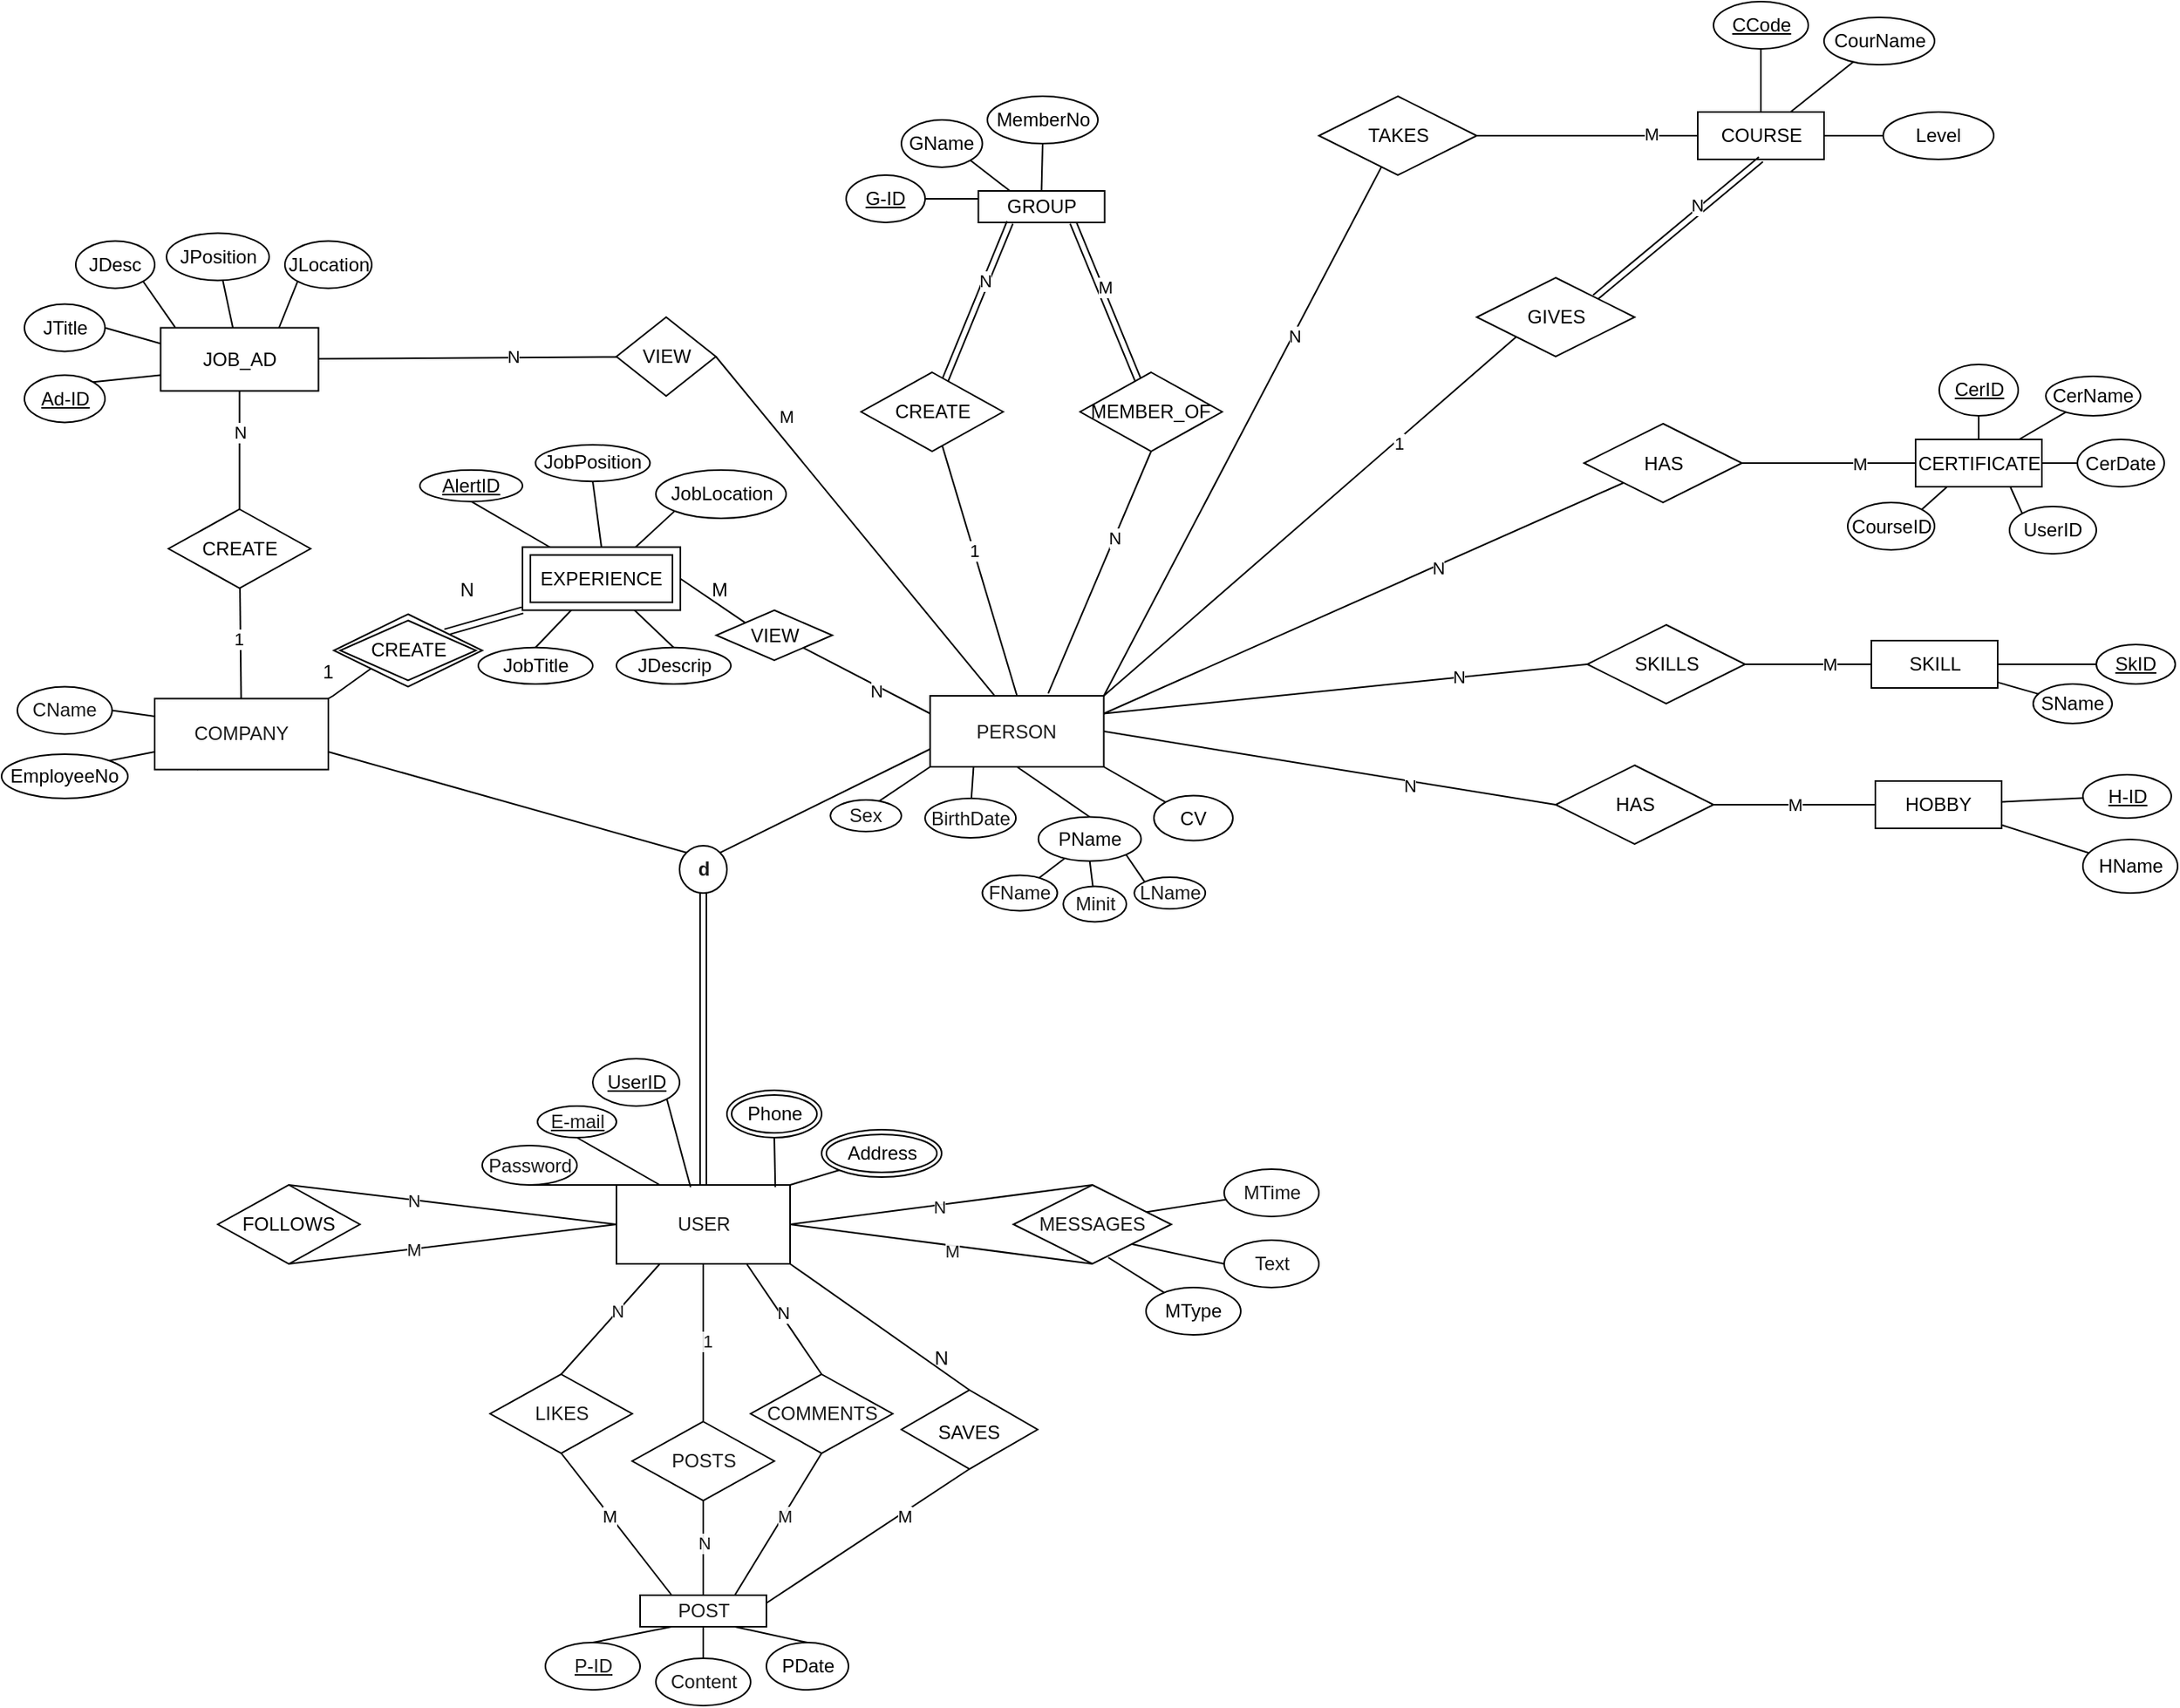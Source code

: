 <mxfile version="16.5.2" type="device" pages="2"><diagram id="R2lEEEUBdFMjLlhIrx00" name="Page-1"><mxGraphModel dx="1076" dy="451" grid="1" gridSize="10" guides="1" tooltips="1" connect="1" arrows="1" fold="1" page="1" pageScale="1" pageWidth="850" pageHeight="1100" math="0" shadow="0" extFonts="Permanent Marker^https://fonts.googleapis.com/css?family=Permanent+Marker"><root><mxCell id="0"/><mxCell id="1" parent="0"/><mxCell id="kn3MaFRh8K6aREAWSYAL-14" style="edgeStyle=none;rounded=0;orthogonalLoop=1;jettySize=auto;html=1;exitX=0.25;exitY=1;exitDx=0;exitDy=0;entryX=0.5;entryY=0;entryDx=0;entryDy=0;endArrow=none;endFill=0;textOpacity=90;" parent="1" source="kn3MaFRh8K6aREAWSYAL-1" target="kn3MaFRh8K6aREAWSYAL-4" edge="1"><mxGeometry relative="1" as="geometry"/></mxCell><mxCell id="SEOihBlOPwq2jnRAWoR_-205" style="edgeStyle=none;rounded=0;orthogonalLoop=1;jettySize=auto;html=1;exitX=1;exitY=0.5;exitDx=0;exitDy=0;entryX=0.5;entryY=0;entryDx=0;entryDy=0;endArrow=none;endFill=0;textOpacity=90;" parent="1" source="kn3MaFRh8K6aREAWSYAL-1" target="SEOihBlOPwq2jnRAWoR_-204" edge="1"><mxGeometry relative="1" as="geometry"/></mxCell><mxCell id="SEOihBlOPwq2jnRAWoR_-207" value="N" style="edgeLabel;html=1;align=center;verticalAlign=middle;resizable=0;points=[];textOpacity=90;" parent="SEOihBlOPwq2jnRAWoR_-205" vertex="1" connectable="0"><mxGeometry x="0.166" y="1" relative="1" as="geometry"><mxPoint x="-17.27" y="4.75" as="offset"/></mxGeometry></mxCell><mxCell id="kn3MaFRh8K6aREAWSYAL-1" value="USER" style="whiteSpace=wrap;html=1;align=center;textOpacity=90;" parent="1" vertex="1"><mxGeometry x="499.5" y="1040" width="110" height="50" as="geometry"/></mxCell><mxCell id="kn3MaFRh8K6aREAWSYAL-7" style="rounded=0;orthogonalLoop=1;jettySize=auto;html=1;exitX=0.5;exitY=0;exitDx=0;exitDy=0;entryX=0.5;entryY=1;entryDx=0;entryDy=0;endArrow=none;endFill=0;textOpacity=90;" parent="1" source="kn3MaFRh8K6aREAWSYAL-3" target="kn3MaFRh8K6aREAWSYAL-5" edge="1"><mxGeometry relative="1" as="geometry"><mxPoint x="619.5" y="1240" as="targetPoint"/></mxGeometry></mxCell><mxCell id="SEOihBlOPwq2jnRAWoR_-36" value="N" style="edgeLabel;html=1;align=center;verticalAlign=middle;resizable=0;points=[];textOpacity=90;" parent="kn3MaFRh8K6aREAWSYAL-7" vertex="1" connectable="0"><mxGeometry x="0.476" y="-3" relative="1" as="geometry"><mxPoint x="-3" y="11" as="offset"/></mxGeometry></mxCell><mxCell id="SEOihBlOPwq2jnRAWoR_-221" style="edgeStyle=none;rounded=0;orthogonalLoop=1;jettySize=auto;html=1;exitX=0.5;exitY=1;exitDx=0;exitDy=0;entryX=0.5;entryY=0;entryDx=0;entryDy=0;endArrow=none;endFill=0;textOpacity=90;" parent="1" source="kn3MaFRh8K6aREAWSYAL-3" target="SEOihBlOPwq2jnRAWoR_-219" edge="1"><mxGeometry relative="1" as="geometry"/></mxCell><mxCell id="kn3MaFRh8K6aREAWSYAL-3" value="POST" style="whiteSpace=wrap;html=1;align=center;textOpacity=90;" parent="1" vertex="1"><mxGeometry x="514.5" y="1300" width="80" height="20" as="geometry"/></mxCell><mxCell id="kn3MaFRh8K6aREAWSYAL-11" style="edgeStyle=none;rounded=0;orthogonalLoop=1;jettySize=auto;html=1;exitX=0.5;exitY=1;exitDx=0;exitDy=0;entryX=0.25;entryY=0;entryDx=0;entryDy=0;endArrow=none;endFill=0;textOpacity=90;" parent="1" source="kn3MaFRh8K6aREAWSYAL-4" target="kn3MaFRh8K6aREAWSYAL-3" edge="1"><mxGeometry relative="1" as="geometry"/></mxCell><mxCell id="SEOihBlOPwq2jnRAWoR_-333" value="M" style="edgeLabel;html=1;align=center;verticalAlign=middle;resizable=0;points=[];" parent="kn3MaFRh8K6aREAWSYAL-11" vertex="1" connectable="0"><mxGeometry x="-0.367" y="-1" relative="1" as="geometry"><mxPoint x="8.56" y="10.56" as="offset"/></mxGeometry></mxCell><mxCell id="kn3MaFRh8K6aREAWSYAL-4" value="LIKES" style="shape=rhombus;perimeter=rhombusPerimeter;whiteSpace=wrap;html=1;align=center;textOpacity=90;" parent="1" vertex="1"><mxGeometry x="419.5" y="1160" width="90" height="50" as="geometry"/></mxCell><mxCell id="kn3MaFRh8K6aREAWSYAL-12" value="1" style="edgeStyle=none;rounded=0;orthogonalLoop=1;jettySize=auto;html=1;exitX=0.5;exitY=0;exitDx=0;exitDy=0;entryX=0.5;entryY=1;entryDx=0;entryDy=0;endArrow=none;endFill=0;textOpacity=90;" parent="1" source="kn3MaFRh8K6aREAWSYAL-5" target="kn3MaFRh8K6aREAWSYAL-1" edge="1"><mxGeometry x="0.029" y="-2" relative="1" as="geometry"><mxPoint as="offset"/></mxGeometry></mxCell><mxCell id="kn3MaFRh8K6aREAWSYAL-5" value="POSTS" style="shape=rhombus;perimeter=rhombusPerimeter;whiteSpace=wrap;html=1;align=center;textOpacity=90;" parent="1" vertex="1"><mxGeometry x="509.5" y="1190" width="90" height="50" as="geometry"/></mxCell><mxCell id="kn3MaFRh8K6aREAWSYAL-10" style="edgeStyle=none;rounded=0;orthogonalLoop=1;jettySize=auto;html=1;exitX=0.5;exitY=1;exitDx=0;exitDy=0;entryX=0.75;entryY=0;entryDx=0;entryDy=0;endArrow=none;endFill=0;textOpacity=90;" parent="1" source="kn3MaFRh8K6aREAWSYAL-6" target="kn3MaFRh8K6aREAWSYAL-3" edge="1"><mxGeometry relative="1" as="geometry"/></mxCell><mxCell id="kn3MaFRh8K6aREAWSYAL-13" style="edgeStyle=none;rounded=0;orthogonalLoop=1;jettySize=auto;html=1;exitX=0.5;exitY=0;exitDx=0;exitDy=0;entryX=0.75;entryY=1;entryDx=0;entryDy=0;endArrow=none;endFill=0;textOpacity=90;" parent="1" source="kn3MaFRh8K6aREAWSYAL-6" target="kn3MaFRh8K6aREAWSYAL-1" edge="1"><mxGeometry relative="1" as="geometry"/></mxCell><mxCell id="SEOihBlOPwq2jnRAWoR_-38" value="M" style="edgeLabel;html=1;align=center;verticalAlign=middle;resizable=0;points=[];textOpacity=90;" parent="kn3MaFRh8K6aREAWSYAL-13" vertex="1" connectable="0"><mxGeometry x="0.158" y="3" relative="1" as="geometry"><mxPoint x="6.5" y="128.94" as="offset"/></mxGeometry></mxCell><mxCell id="SEOihBlOPwq2jnRAWoR_-334" value="N" style="edgeLabel;html=1;align=center;verticalAlign=middle;resizable=0;points=[];" parent="kn3MaFRh8K6aREAWSYAL-13" vertex="1" connectable="0"><mxGeometry x="-0.47" y="-1" relative="1" as="geometry"><mxPoint x="-12.45" y="-19.97" as="offset"/></mxGeometry></mxCell><mxCell id="kn3MaFRh8K6aREAWSYAL-6" value="COMMENTS" style="shape=rhombus;perimeter=rhombusPerimeter;whiteSpace=wrap;html=1;align=center;textOpacity=90;" parent="1" vertex="1"><mxGeometry x="584.5" y="1160" width="90" height="50" as="geometry"/></mxCell><mxCell id="SEOihBlOPwq2jnRAWoR_-3" style="edgeStyle=none;rounded=0;orthogonalLoop=1;jettySize=auto;html=1;exitX=0.5;exitY=1;exitDx=0;exitDy=0;endArrow=none;endFill=0;shape=link;textOpacity=90;entryX=0.5;entryY=0;entryDx=0;entryDy=0;" parent="1" source="SEOihBlOPwq2jnRAWoR_-2" target="kn3MaFRh8K6aREAWSYAL-1" edge="1"><mxGeometry relative="1" as="geometry"><mxPoint x="609.5" y="850" as="sourcePoint"/></mxGeometry></mxCell><mxCell id="SEOihBlOPwq2jnRAWoR_-7" style="edgeStyle=none;rounded=0;orthogonalLoop=1;jettySize=auto;html=1;exitX=0;exitY=0;exitDx=0;exitDy=0;entryX=1;entryY=0.75;entryDx=0;entryDy=0;endArrow=none;endFill=0;textOpacity=90;" parent="1" source="SEOihBlOPwq2jnRAWoR_-2" target="SEOihBlOPwq2jnRAWoR_-5" edge="1"><mxGeometry relative="1" as="geometry"/></mxCell><mxCell id="SEOihBlOPwq2jnRAWoR_-8" style="edgeStyle=none;rounded=0;orthogonalLoop=1;jettySize=auto;html=1;exitX=1;exitY=0;exitDx=0;exitDy=0;entryX=0;entryY=0.75;entryDx=0;entryDy=0;endArrow=none;endFill=0;textOpacity=90;" parent="1" source="SEOihBlOPwq2jnRAWoR_-2" target="SEOihBlOPwq2jnRAWoR_-6" edge="1"><mxGeometry relative="1" as="geometry"><mxPoint x="630.107" y="834.393" as="sourcePoint"/></mxGeometry></mxCell><mxCell id="SEOihBlOPwq2jnRAWoR_-2" value="&lt;b&gt;d&lt;/b&gt;" style="ellipse;whiteSpace=wrap;html=1;aspect=fixed;textOpacity=90;" parent="1" vertex="1"><mxGeometry x="539.5" y="825" width="30" height="30" as="geometry"/></mxCell><mxCell id="SEOihBlOPwq2jnRAWoR_-4" style="edgeStyle=none;shape=link;rounded=0;orthogonalLoop=1;jettySize=auto;html=1;exitX=0.75;exitY=1;exitDx=0;exitDy=0;endArrow=none;endFill=0;textOpacity=90;" parent="1" source="kn3MaFRh8K6aREAWSYAL-3" target="kn3MaFRh8K6aREAWSYAL-3" edge="1"><mxGeometry relative="1" as="geometry"/></mxCell><mxCell id="SEOihBlOPwq2jnRAWoR_-14" style="edgeStyle=none;rounded=0;orthogonalLoop=1;jettySize=auto;html=1;exitX=0.25;exitY=1;exitDx=0;exitDy=0;endArrow=none;endFill=0;textOpacity=90;" parent="1" source="SEOihBlOPwq2jnRAWoR_-5" edge="1"><mxGeometry relative="1" as="geometry"><mxPoint x="224.5" y="771.75" as="targetPoint"/></mxGeometry></mxCell><mxCell id="SEOihBlOPwq2jnRAWoR_-5" value="COMPANY" style="whiteSpace=wrap;html=1;align=center;textOpacity=90;" parent="1" vertex="1"><mxGeometry x="207" y="731.75" width="110" height="45" as="geometry"/></mxCell><mxCell id="SEOihBlOPwq2jnRAWoR_-230" style="edgeStyle=none;rounded=0;orthogonalLoop=1;jettySize=auto;html=1;exitX=0.25;exitY=1;exitDx=0;exitDy=0;endArrow=none;endFill=0;textOpacity=90;" parent="1" source="SEOihBlOPwq2jnRAWoR_-6" target="SEOihBlOPwq2jnRAWoR_-227" edge="1"><mxGeometry relative="1" as="geometry"/></mxCell><mxCell id="SEOihBlOPwq2jnRAWoR_-293" style="edgeStyle=none;rounded=0;orthogonalLoop=1;jettySize=auto;html=1;exitX=0.5;exitY=0;exitDx=0;exitDy=0;endArrow=none;endFill=0;" parent="1" source="SEOihBlOPwq2jnRAWoR_-6" target="SEOihBlOPwq2jnRAWoR_-291" edge="1"><mxGeometry relative="1" as="geometry"/></mxCell><mxCell id="SEOihBlOPwq2jnRAWoR_-336" value="1" style="edgeLabel;html=1;align=center;verticalAlign=middle;resizable=0;points=[];" parent="SEOihBlOPwq2jnRAWoR_-293" vertex="1" connectable="0"><mxGeometry x="0.164" relative="1" as="geometry"><mxPoint as="offset"/></mxGeometry></mxCell><mxCell id="SEOihBlOPwq2jnRAWoR_-348" style="edgeStyle=none;rounded=0;orthogonalLoop=1;jettySize=auto;html=1;exitX=1;exitY=0;exitDx=0;exitDy=0;endArrow=none;endFill=0;" parent="1" source="SEOihBlOPwq2jnRAWoR_-6" target="SEOihBlOPwq2jnRAWoR_-347" edge="1"><mxGeometry relative="1" as="geometry"/></mxCell><mxCell id="SEOihBlOPwq2jnRAWoR_-386" value="N" style="edgeLabel;html=1;align=center;verticalAlign=middle;resizable=0;points=[];" parent="SEOihBlOPwq2jnRAWoR_-348" vertex="1" connectable="0"><mxGeometry x="0.365" y="-1" relative="1" as="geometry"><mxPoint as="offset"/></mxGeometry></mxCell><mxCell id="SEOihBlOPwq2jnRAWoR_-375" style="edgeStyle=none;rounded=0;orthogonalLoop=1;jettySize=auto;html=1;exitX=1;exitY=0.25;exitDx=0;exitDy=0;entryX=0;entryY=0.5;entryDx=0;entryDy=0;endArrow=none;endFill=0;" parent="1" source="SEOihBlOPwq2jnRAWoR_-6" target="SEOihBlOPwq2jnRAWoR_-374" edge="1"><mxGeometry relative="1" as="geometry"/></mxCell><mxCell id="SEOihBlOPwq2jnRAWoR_-388" value="N" style="edgeLabel;html=1;align=center;verticalAlign=middle;resizable=0;points=[];" parent="SEOihBlOPwq2jnRAWoR_-375" vertex="1" connectable="0"><mxGeometry x="0.298" y="-1" relative="1" as="geometry"><mxPoint x="25.5" y="-4" as="offset"/></mxGeometry></mxCell><mxCell id="SEOihBlOPwq2jnRAWoR_-6" value="PERSON" style="whiteSpace=wrap;html=1;align=center;textOpacity=90;" parent="1" vertex="1"><mxGeometry x="698.24" y="730" width="110" height="45" as="geometry"/></mxCell><mxCell id="SEOihBlOPwq2jnRAWoR_-12" style="edgeStyle=none;rounded=0;orthogonalLoop=1;jettySize=auto;html=1;exitX=1;exitY=0.5;exitDx=0;exitDy=0;entryX=0;entryY=0.25;entryDx=0;entryDy=0;endArrow=none;endFill=0;textOpacity=90;" parent="1" source="SEOihBlOPwq2jnRAWoR_-9" target="SEOihBlOPwq2jnRAWoR_-5" edge="1"><mxGeometry relative="1" as="geometry"/></mxCell><mxCell id="SEOihBlOPwq2jnRAWoR_-9" value="CName" style="ellipse;whiteSpace=wrap;html=1;align=center;textOpacity=90;" parent="1" vertex="1"><mxGeometry x="120" y="724.25" width="60" height="30" as="geometry"/></mxCell><mxCell id="SEOihBlOPwq2jnRAWoR_-39" value="N" style="edgeLabel;html=1;align=center;verticalAlign=middle;resizable=0;points=[];textOpacity=90;" parent="1" vertex="1" connectable="0"><mxGeometry x="499.498" y="1119.998" as="geometry"/></mxCell><mxCell id="SEOihBlOPwq2jnRAWoR_-40" value="SKILL" style="whiteSpace=wrap;html=1;align=center;" parent="1" vertex="1"><mxGeometry x="1294.5" y="695" width="80" height="30" as="geometry"/></mxCell><mxCell id="SEOihBlOPwq2jnRAWoR_-295" style="edgeStyle=none;rounded=0;orthogonalLoop=1;jettySize=auto;html=1;exitX=0.75;exitY=1;exitDx=0;exitDy=0;endArrow=none;endFill=0;shape=link;" parent="1" source="SEOihBlOPwq2jnRAWoR_-41" target="SEOihBlOPwq2jnRAWoR_-292" edge="1"><mxGeometry relative="1" as="geometry"/></mxCell><mxCell id="SEOihBlOPwq2jnRAWoR_-338" value="M" style="edgeLabel;html=1;align=center;verticalAlign=middle;resizable=0;points=[];rotation=0;" parent="SEOihBlOPwq2jnRAWoR_-295" vertex="1" connectable="0"><mxGeometry x="0.416" relative="1" as="geometry"><mxPoint x="-8.85" y="-30" as="offset"/></mxGeometry></mxCell><mxCell id="SEOihBlOPwq2jnRAWoR_-41" value="GROUP" style="whiteSpace=wrap;html=1;align=center;" parent="1" vertex="1"><mxGeometry x="728.78" y="410" width="80" height="20" as="geometry"/></mxCell><mxCell id="SEOihBlOPwq2jnRAWoR_-206" style="edgeStyle=none;rounded=0;orthogonalLoop=1;jettySize=auto;html=1;exitX=0.5;exitY=1;exitDx=0;exitDy=0;entryX=1;entryY=0.5;entryDx=0;entryDy=0;endArrow=none;endFill=0;textOpacity=90;" parent="1" source="SEOihBlOPwq2jnRAWoR_-204" target="kn3MaFRh8K6aREAWSYAL-1" edge="1"><mxGeometry relative="1" as="geometry"/></mxCell><mxCell id="SEOihBlOPwq2jnRAWoR_-208" value="M" style="edgeLabel;html=1;align=center;verticalAlign=middle;resizable=0;points=[];textOpacity=90;" parent="SEOihBlOPwq2jnRAWoR_-206" vertex="1" connectable="0"><mxGeometry x="-0.254" y="2" relative="1" as="geometry"><mxPoint x="-17.16" y="-1.4" as="offset"/></mxGeometry></mxCell><mxCell id="SEOihBlOPwq2jnRAWoR_-216" style="edgeStyle=none;rounded=0;orthogonalLoop=1;jettySize=auto;html=1;exitX=0.83;exitY=0.347;exitDx=0;exitDy=0;endArrow=none;endFill=0;textOpacity=90;exitPerimeter=0;" parent="1" source="SEOihBlOPwq2jnRAWoR_-204" target="SEOihBlOPwq2jnRAWoR_-213" edge="1"><mxGeometry relative="1" as="geometry"/></mxCell><mxCell id="SEOihBlOPwq2jnRAWoR_-204" value="MESSAGES" style="shape=rhombus;perimeter=rhombusPerimeter;whiteSpace=wrap;html=1;align=center;textOpacity=90;" parent="1" vertex="1"><mxGeometry x="751" y="1040" width="100" height="50" as="geometry"/></mxCell><mxCell id="SEOihBlOPwq2jnRAWoR_-217" style="edgeStyle=none;rounded=0;orthogonalLoop=1;jettySize=auto;html=1;exitX=0;exitY=0.5;exitDx=0;exitDy=0;entryX=1;entryY=1;entryDx=0;entryDy=0;endArrow=none;endFill=0;textOpacity=90;" parent="1" source="SEOihBlOPwq2jnRAWoR_-211" target="SEOihBlOPwq2jnRAWoR_-204" edge="1"><mxGeometry relative="1" as="geometry"/></mxCell><mxCell id="SEOihBlOPwq2jnRAWoR_-211" value="Text" style="ellipse;whiteSpace=wrap;html=1;align=center;textOpacity=90;" parent="1" vertex="1"><mxGeometry x="884.5" y="1075" width="60" height="30" as="geometry"/></mxCell><mxCell id="SEOihBlOPwq2jnRAWoR_-213" value="MTime" style="ellipse;whiteSpace=wrap;html=1;align=center;textOpacity=90;" parent="1" vertex="1"><mxGeometry x="884.5" y="1030" width="60" height="30" as="geometry"/></mxCell><mxCell id="SEOihBlOPwq2jnRAWoR_-214" style="edgeStyle=none;rounded=0;orthogonalLoop=1;jettySize=auto;html=1;exitX=0.5;exitY=1;exitDx=0;exitDy=0;endArrow=none;endFill=0;textOpacity=90;" parent="1" source="SEOihBlOPwq2jnRAWoR_-213" target="SEOihBlOPwq2jnRAWoR_-213" edge="1"><mxGeometry relative="1" as="geometry"/></mxCell><mxCell id="SEOihBlOPwq2jnRAWoR_-220" style="edgeStyle=none;rounded=0;orthogonalLoop=1;jettySize=auto;html=1;exitX=0.5;exitY=0;exitDx=0;exitDy=0;entryX=0.25;entryY=1;entryDx=0;entryDy=0;endArrow=none;endFill=0;textOpacity=90;" parent="1" source="SEOihBlOPwq2jnRAWoR_-218" target="kn3MaFRh8K6aREAWSYAL-3" edge="1"><mxGeometry relative="1" as="geometry"/></mxCell><mxCell id="SEOihBlOPwq2jnRAWoR_-218" value="P-ID" style="ellipse;whiteSpace=wrap;html=1;align=center;fontStyle=4;textOpacity=90;" parent="1" vertex="1"><mxGeometry x="454.5" y="1330" width="60" height="30" as="geometry"/></mxCell><mxCell id="SEOihBlOPwq2jnRAWoR_-219" value="Content" style="ellipse;whiteSpace=wrap;html=1;align=center;textOpacity=90;" parent="1" vertex="1"><mxGeometry x="524.5" y="1340" width="60" height="30" as="geometry"/></mxCell><mxCell id="SEOihBlOPwq2jnRAWoR_-223" style="edgeStyle=none;rounded=0;orthogonalLoop=1;jettySize=auto;html=1;exitX=0.5;exitY=0;exitDx=0;exitDy=0;endArrow=none;endFill=0;" parent="1" source="SEOihBlOPwq2jnRAWoR_-41" target="SEOihBlOPwq2jnRAWoR_-41" edge="1"><mxGeometry relative="1" as="geometry"/></mxCell><mxCell id="SEOihBlOPwq2jnRAWoR_-229" style="edgeStyle=none;rounded=0;orthogonalLoop=1;jettySize=auto;html=1;exitX=0;exitY=1;exitDx=0;exitDy=0;entryX=0;entryY=1;entryDx=0;entryDy=0;endArrow=none;endFill=0;textOpacity=90;" parent="1" source="SEOihBlOPwq2jnRAWoR_-226" target="SEOihBlOPwq2jnRAWoR_-6" edge="1"><mxGeometry relative="1" as="geometry"/></mxCell><mxCell id="SEOihBlOPwq2jnRAWoR_-226" value="Sex" style="ellipse;whiteSpace=wrap;html=1;align=center;textOpacity=90;" parent="1" vertex="1"><mxGeometry x="635.04" y="796" width="45" height="20" as="geometry"/></mxCell><mxCell id="SEOihBlOPwq2jnRAWoR_-227" value="BirthDate" style="ellipse;whiteSpace=wrap;html=1;align=center;textOpacity=90;" parent="1" vertex="1"><mxGeometry x="695.04" y="795" width="57.5" height="25" as="geometry"/></mxCell><mxCell id="SEOihBlOPwq2jnRAWoR_-240" style="edgeStyle=none;rounded=0;orthogonalLoop=1;jettySize=auto;html=1;exitX=0.5;exitY=0;exitDx=0;exitDy=0;entryX=0.5;entryY=1;entryDx=0;entryDy=0;endArrow=none;endFill=0;textOpacity=90;" parent="1" source="SEOihBlOPwq2jnRAWoR_-419" target="SEOihBlOPwq2jnRAWoR_-6" edge="1"><mxGeometry relative="1" as="geometry"><mxPoint x="764.5" y="823" as="sourcePoint"/></mxGeometry></mxCell><mxCell id="SEOihBlOPwq2jnRAWoR_-243" style="edgeStyle=none;rounded=0;orthogonalLoop=1;jettySize=auto;html=1;exitX=0.5;exitY=1;exitDx=0;exitDy=0;entryX=0.25;entryY=0;entryDx=0;entryDy=0;endArrow=none;endFill=0;textOpacity=90;" parent="1" source="SEOihBlOPwq2jnRAWoR_-241" target="kn3MaFRh8K6aREAWSYAL-1" edge="1"><mxGeometry relative="1" as="geometry"/></mxCell><mxCell id="SEOihBlOPwq2jnRAWoR_-241" value="&lt;u&gt;E-mail&lt;/u&gt;" style="ellipse;whiteSpace=wrap;html=1;align=center;textOpacity=90;" parent="1" vertex="1"><mxGeometry x="449.5" y="990" width="50" height="20" as="geometry"/></mxCell><mxCell id="SEOihBlOPwq2jnRAWoR_-263" style="edgeStyle=none;rounded=0;orthogonalLoop=1;jettySize=auto;html=1;exitX=1;exitY=1;exitDx=0;exitDy=0;entryX=0;entryY=0.25;entryDx=0;entryDy=0;endArrow=none;endFill=0;" parent="1" source="SEOihBlOPwq2jnRAWoR_-261" target="SEOihBlOPwq2jnRAWoR_-6" edge="1"><mxGeometry relative="1" as="geometry"/></mxCell><mxCell id="SEOihBlOPwq2jnRAWoR_-276" value="N" style="edgeLabel;html=1;align=center;verticalAlign=middle;resizable=0;points=[];" parent="SEOihBlOPwq2jnRAWoR_-263" vertex="1" connectable="0"><mxGeometry x="0.181" y="-2" relative="1" as="geometry"><mxPoint x="-0.33" y="0.5" as="offset"/></mxGeometry></mxCell><mxCell id="SEOihBlOPwq2jnRAWoR_-261" value="VIEW" style="shape=rhombus;perimeter=rhombusPerimeter;whiteSpace=wrap;html=1;align=center;" parent="1" vertex="1"><mxGeometry x="562.75" y="675.75" width="73.5" height="31.75" as="geometry"/></mxCell><mxCell id="FImIGV8WIs6iHeWEEjtw-39" style="edgeStyle=none;rounded=0;orthogonalLoop=1;jettySize=auto;html=1;exitX=0.5;exitY=1;exitDx=0;exitDy=0;entryX=0.19;entryY=0.025;entryDx=0;entryDy=0;entryPerimeter=0;fontSize=12;endArrow=none;endFill=0;" edge="1" parent="1" source="SEOihBlOPwq2jnRAWoR_-264" target="FImIGV8WIs6iHeWEEjtw-28"><mxGeometry relative="1" as="geometry"/></mxCell><mxCell id="SEOihBlOPwq2jnRAWoR_-264" value="&lt;u&gt;AlertID&lt;/u&gt;" style="ellipse;whiteSpace=wrap;html=1;align=center;" parent="1" vertex="1"><mxGeometry x="375" y="586.86" width="65" height="20" as="geometry"/></mxCell><mxCell id="SEOihBlOPwq2jnRAWoR_-267" style="edgeStyle=none;rounded=0;orthogonalLoop=1;jettySize=auto;html=1;entryX=0.5;entryY=0;entryDx=0;entryDy=0;endArrow=none;endFill=0;" parent="1" edge="1"><mxGeometry relative="1" as="geometry"><mxPoint x="463" y="596.86" as="sourcePoint"/><mxPoint x="462.5" y="596.86" as="targetPoint"/></mxGeometry></mxCell><mxCell id="FImIGV8WIs6iHeWEEjtw-38" style="edgeStyle=none;rounded=0;orthogonalLoop=1;jettySize=auto;html=1;exitX=0.5;exitY=1;exitDx=0;exitDy=0;entryX=0.5;entryY=0;entryDx=0;entryDy=0;fontSize=12;endArrow=none;endFill=0;" edge="1" parent="1" source="SEOihBlOPwq2jnRAWoR_-265" target="FImIGV8WIs6iHeWEEjtw-28"><mxGeometry relative="1" as="geometry"/></mxCell><mxCell id="SEOihBlOPwq2jnRAWoR_-265" value="JobPosition" style="ellipse;whiteSpace=wrap;html=1;align=center;" parent="1" vertex="1"><mxGeometry x="448.25" y="570.93" width="72.5" height="23.14" as="geometry"/></mxCell><mxCell id="SEOihBlOPwq2jnRAWoR_-270" style="edgeStyle=none;rounded=0;orthogonalLoop=1;jettySize=auto;html=1;exitX=0.5;exitY=1;exitDx=0;exitDy=0;endArrow=none;endFill=0;entryX=0;entryY=0;entryDx=0;entryDy=0;" parent="1" source="SEOihBlOPwq2jnRAWoR_-269" target="kn3MaFRh8K6aREAWSYAL-1" edge="1"><mxGeometry relative="1" as="geometry"/></mxCell><mxCell id="SEOihBlOPwq2jnRAWoR_-269" value="Password" style="ellipse;whiteSpace=wrap;html=1;align=center;textOpacity=90;" parent="1" vertex="1"><mxGeometry x="414.5" y="1015" width="60" height="25" as="geometry"/></mxCell><mxCell id="SEOihBlOPwq2jnRAWoR_-287" style="edgeStyle=none;rounded=0;orthogonalLoop=1;jettySize=auto;html=1;exitX=0.5;exitY=0;exitDx=0;exitDy=0;entryX=0.75;entryY=1;entryDx=0;entryDy=0;endArrow=none;endFill=0;" parent="1" source="SEOihBlOPwq2jnRAWoR_-286" target="kn3MaFRh8K6aREAWSYAL-3" edge="1"><mxGeometry relative="1" as="geometry"/></mxCell><mxCell id="SEOihBlOPwq2jnRAWoR_-286" value="PDate" style="ellipse;whiteSpace=wrap;html=1;align=center;" parent="1" vertex="1"><mxGeometry x="594.5" y="1330" width="52" height="30" as="geometry"/></mxCell><mxCell id="SEOihBlOPwq2jnRAWoR_-294" style="edgeStyle=none;rounded=0;orthogonalLoop=1;jettySize=auto;html=1;entryX=0.25;entryY=1;entryDx=0;entryDy=0;endArrow=none;endFill=0;shape=link;" parent="1" source="SEOihBlOPwq2jnRAWoR_-291" target="SEOihBlOPwq2jnRAWoR_-41" edge="1"><mxGeometry relative="1" as="geometry"/></mxCell><mxCell id="SEOihBlOPwq2jnRAWoR_-335" value="N" style="edgeLabel;html=1;align=center;verticalAlign=middle;resizable=0;points=[];" parent="SEOihBlOPwq2jnRAWoR_-294" vertex="1" connectable="0"><mxGeometry x="0.463" relative="1" as="geometry"><mxPoint x="-5.42" y="9.8" as="offset"/></mxGeometry></mxCell><mxCell id="SEOihBlOPwq2jnRAWoR_-291" value="CREATE" style="shape=rhombus;perimeter=rhombusPerimeter;whiteSpace=wrap;html=1;align=center;" parent="1" vertex="1"><mxGeometry x="654.5" y="525" width="90" height="50" as="geometry"/></mxCell><mxCell id="SEOihBlOPwq2jnRAWoR_-296" style="edgeStyle=none;rounded=0;orthogonalLoop=1;jettySize=auto;html=1;exitX=0.5;exitY=1;exitDx=0;exitDy=0;endArrow=none;endFill=0;entryX=0.68;entryY=-0.035;entryDx=0;entryDy=0;entryPerimeter=0;" parent="1" source="SEOihBlOPwq2jnRAWoR_-292" target="SEOihBlOPwq2jnRAWoR_-6" edge="1"><mxGeometry relative="1" as="geometry"><mxPoint x="754.5" y="740" as="targetPoint"/></mxGeometry></mxCell><mxCell id="SEOihBlOPwq2jnRAWoR_-339" value="N" style="edgeLabel;html=1;align=center;verticalAlign=middle;resizable=0;points=[];" parent="SEOihBlOPwq2jnRAWoR_-296" vertex="1" connectable="0"><mxGeometry x="-0.278" relative="1" as="geometry"><mxPoint as="offset"/></mxGeometry></mxCell><mxCell id="SEOihBlOPwq2jnRAWoR_-292" value="MEMBER_OF" style="shape=rhombus;perimeter=rhombusPerimeter;whiteSpace=wrap;html=1;align=center;" parent="1" vertex="1"><mxGeometry x="793.24" y="525" width="90" height="50" as="geometry"/></mxCell><mxCell id="SEOihBlOPwq2jnRAWoR_-316" style="edgeStyle=none;rounded=0;orthogonalLoop=1;jettySize=auto;html=1;exitX=1;exitY=0;exitDx=0;exitDy=0;endArrow=none;endFill=0;entryX=0;entryY=0.75;entryDx=0;entryDy=0;" parent="1" source="SEOihBlOPwq2jnRAWoR_-297" target="SEOihBlOPwq2jnRAWoR_-307" edge="1"><mxGeometry relative="1" as="geometry"><mxPoint x="202.5" y="526.75" as="targetPoint"/></mxGeometry></mxCell><mxCell id="SEOihBlOPwq2jnRAWoR_-297" value="&lt;u&gt;Ad-ID&lt;/u&gt;" style="ellipse;whiteSpace=wrap;html=1;align=center;" parent="1" vertex="1"><mxGeometry x="124.5" y="526.75" width="51" height="30" as="geometry"/></mxCell><mxCell id="SEOihBlOPwq2jnRAWoR_-302" style="edgeStyle=none;rounded=0;orthogonalLoop=1;jettySize=auto;html=1;exitX=0.5;exitY=1;exitDx=0;exitDy=0;entryX=0.5;entryY=0;entryDx=0;entryDy=0;endArrow=none;endFill=0;" parent="1" source="SEOihBlOPwq2jnRAWoR_-298" target="SEOihBlOPwq2jnRAWoR_-41" edge="1"><mxGeometry relative="1" as="geometry"/></mxCell><mxCell id="SEOihBlOPwq2jnRAWoR_-298" value="MemberNo" style="ellipse;whiteSpace=wrap;html=1;align=center;" parent="1" vertex="1"><mxGeometry x="734.5" y="350" width="70" height="30" as="geometry"/></mxCell><mxCell id="SEOihBlOPwq2jnRAWoR_-303" style="edgeStyle=none;rounded=0;orthogonalLoop=1;jettySize=auto;html=1;exitX=1;exitY=1;exitDx=0;exitDy=0;entryX=0.25;entryY=0;entryDx=0;entryDy=0;endArrow=none;endFill=0;" parent="1" source="SEOihBlOPwq2jnRAWoR_-299" target="SEOihBlOPwq2jnRAWoR_-41" edge="1"><mxGeometry relative="1" as="geometry"/></mxCell><mxCell id="SEOihBlOPwq2jnRAWoR_-299" value="GName" style="ellipse;whiteSpace=wrap;html=1;align=center;" parent="1" vertex="1"><mxGeometry x="680.04" y="365" width="51.26" height="30" as="geometry"/></mxCell><mxCell id="SEOihBlOPwq2jnRAWoR_-304" style="edgeStyle=none;rounded=0;orthogonalLoop=1;jettySize=auto;html=1;exitX=1;exitY=0.5;exitDx=0;exitDy=0;entryX=0;entryY=0.25;entryDx=0;entryDy=0;endArrow=none;endFill=0;" parent="1" source="SEOihBlOPwq2jnRAWoR_-300" target="SEOihBlOPwq2jnRAWoR_-41" edge="1"><mxGeometry relative="1" as="geometry"/></mxCell><mxCell id="SEOihBlOPwq2jnRAWoR_-300" value="&lt;u&gt;G-ID&lt;/u&gt;" style="ellipse;whiteSpace=wrap;html=1;align=center;" parent="1" vertex="1"><mxGeometry x="645.04" y="400" width="50" height="30" as="geometry"/></mxCell><mxCell id="SEOihBlOPwq2jnRAWoR_-306" style="edgeStyle=none;rounded=0;orthogonalLoop=1;jettySize=auto;html=1;exitX=1;exitY=0;exitDx=0;exitDy=0;entryX=0;entryY=0.75;entryDx=0;entryDy=0;endArrow=none;endFill=0;" parent="1" source="SEOihBlOPwq2jnRAWoR_-305" target="SEOihBlOPwq2jnRAWoR_-5" edge="1"><mxGeometry relative="1" as="geometry"/></mxCell><mxCell id="SEOihBlOPwq2jnRAWoR_-305" value="EmployeeNo" style="ellipse;whiteSpace=wrap;html=1;align=center;" parent="1" vertex="1"><mxGeometry x="110" y="767" width="80" height="28" as="geometry"/></mxCell><mxCell id="SEOihBlOPwq2jnRAWoR_-307" value="JOB_AD" style="whiteSpace=wrap;html=1;align=center;" parent="1" vertex="1"><mxGeometry x="210.75" y="496.75" width="100" height="40" as="geometry"/></mxCell><mxCell id="SEOihBlOPwq2jnRAWoR_-311" value="" style="edgeStyle=none;rounded=0;orthogonalLoop=1;jettySize=auto;html=1;endArrow=none;endFill=0;" parent="1" source="SEOihBlOPwq2jnRAWoR_-310" target="SEOihBlOPwq2jnRAWoR_-5" edge="1"><mxGeometry relative="1" as="geometry"/></mxCell><mxCell id="SEOihBlOPwq2jnRAWoR_-322" value="1" style="edgeLabel;html=1;align=center;verticalAlign=middle;resizable=0;points=[];" parent="SEOihBlOPwq2jnRAWoR_-311" vertex="1" connectable="0"><mxGeometry x="-0.319" y="2" relative="1" as="geometry"><mxPoint x="-3.09" y="7.83" as="offset"/></mxGeometry></mxCell><mxCell id="SEOihBlOPwq2jnRAWoR_-312" value="" style="edgeStyle=none;rounded=0;orthogonalLoop=1;jettySize=auto;html=1;endArrow=none;endFill=0;exitX=0.5;exitY=0;exitDx=0;exitDy=0;" parent="1" source="SEOihBlOPwq2jnRAWoR_-310" target="SEOihBlOPwq2jnRAWoR_-307" edge="1"><mxGeometry relative="1" as="geometry"><mxPoint x="252" y="586.75" as="sourcePoint"/></mxGeometry></mxCell><mxCell id="SEOihBlOPwq2jnRAWoR_-321" value="N" style="edgeLabel;html=1;align=center;verticalAlign=middle;resizable=0;points=[];" parent="SEOihBlOPwq2jnRAWoR_-312" vertex="1" connectable="0"><mxGeometry x="0.587" relative="1" as="geometry"><mxPoint y="10" as="offset"/></mxGeometry></mxCell><mxCell id="SEOihBlOPwq2jnRAWoR_-310" value="CREATE" style="shape=rhombus;perimeter=rhombusPerimeter;whiteSpace=wrap;html=1;align=center;" parent="1" vertex="1"><mxGeometry x="215.75" y="611.75" width="90" height="50" as="geometry"/></mxCell><mxCell id="SEOihBlOPwq2jnRAWoR_-314" value="" style="edgeStyle=none;rounded=0;orthogonalLoop=1;jettySize=auto;html=1;endArrow=none;endFill=0;" parent="1" source="SEOihBlOPwq2jnRAWoR_-313" target="SEOihBlOPwq2jnRAWoR_-307" edge="1"><mxGeometry relative="1" as="geometry"/></mxCell><mxCell id="SEOihBlOPwq2jnRAWoR_-330" value="N" style="edgeLabel;html=1;align=center;verticalAlign=middle;resizable=0;points=[];" parent="SEOihBlOPwq2jnRAWoR_-314" vertex="1" connectable="0"><mxGeometry x="-0.303" y="-1" relative="1" as="geometry"><mxPoint as="offset"/></mxGeometry></mxCell><mxCell id="SEOihBlOPwq2jnRAWoR_-315" style="edgeStyle=none;rounded=0;orthogonalLoop=1;jettySize=auto;html=1;exitX=1;exitY=0.5;exitDx=0;exitDy=0;entryX=0.375;entryY=0.011;entryDx=0;entryDy=0;entryPerimeter=0;endArrow=none;endFill=0;" parent="1" source="SEOihBlOPwq2jnRAWoR_-313" target="SEOihBlOPwq2jnRAWoR_-6" edge="1"><mxGeometry relative="1" as="geometry"/></mxCell><mxCell id="SEOihBlOPwq2jnRAWoR_-329" value="M" style="edgeLabel;html=1;align=center;verticalAlign=middle;resizable=0;points=[];" parent="SEOihBlOPwq2jnRAWoR_-315" vertex="1" connectable="0"><mxGeometry x="-0.369" y="-1" relative="1" as="geometry"><mxPoint x="-11" y="-31" as="offset"/></mxGeometry></mxCell><mxCell id="SEOihBlOPwq2jnRAWoR_-313" value="VIEW" style="shape=rhombus;perimeter=rhombusPerimeter;whiteSpace=wrap;html=1;align=center;" parent="1" vertex="1"><mxGeometry x="499.5" y="490" width="63" height="50" as="geometry"/></mxCell><mxCell id="SEOihBlOPwq2jnRAWoR_-318" style="edgeStyle=none;rounded=0;orthogonalLoop=1;jettySize=auto;html=1;exitX=1;exitY=0.5;exitDx=0;exitDy=0;entryX=0;entryY=0.25;entryDx=0;entryDy=0;endArrow=none;endFill=0;" parent="1" source="SEOihBlOPwq2jnRAWoR_-317" target="SEOihBlOPwq2jnRAWoR_-307" edge="1"><mxGeometry relative="1" as="geometry"/></mxCell><mxCell id="SEOihBlOPwq2jnRAWoR_-317" value="JTitle" style="ellipse;whiteSpace=wrap;html=1;align=center;" parent="1" vertex="1"><mxGeometry x="124.5" y="481.75" width="51" height="30" as="geometry"/></mxCell><mxCell id="SEOihBlOPwq2jnRAWoR_-320" style="edgeStyle=none;rounded=0;orthogonalLoop=1;jettySize=auto;html=1;exitX=1;exitY=1;exitDx=0;exitDy=0;entryX=0.092;entryY=-0.008;entryDx=0;entryDy=0;entryPerimeter=0;endArrow=none;endFill=0;" parent="1" source="SEOihBlOPwq2jnRAWoR_-319" target="SEOihBlOPwq2jnRAWoR_-307" edge="1"><mxGeometry relative="1" as="geometry"/></mxCell><mxCell id="SEOihBlOPwq2jnRAWoR_-319" value="JDesc" style="ellipse;whiteSpace=wrap;html=1;align=center;" parent="1" vertex="1"><mxGeometry x="157" y="441.75" width="50" height="30" as="geometry"/></mxCell><mxCell id="SEOihBlOPwq2jnRAWoR_-326" value="" style="edgeStyle=none;rounded=0;orthogonalLoop=1;jettySize=auto;html=1;endArrow=none;endFill=0;" parent="1" source="SEOihBlOPwq2jnRAWoR_-325" target="SEOihBlOPwq2jnRAWoR_-307" edge="1"><mxGeometry relative="1" as="geometry"/></mxCell><mxCell id="SEOihBlOPwq2jnRAWoR_-325" value="JPosition" style="ellipse;whiteSpace=wrap;html=1;align=center;" parent="1" vertex="1"><mxGeometry x="214.5" y="436.75" width="65" height="30" as="geometry"/></mxCell><mxCell id="SEOihBlOPwq2jnRAWoR_-328" style="edgeStyle=none;rounded=0;orthogonalLoop=1;jettySize=auto;html=1;exitX=0;exitY=1;exitDx=0;exitDy=0;entryX=0.75;entryY=0;entryDx=0;entryDy=0;endArrow=none;endFill=0;" parent="1" source="SEOihBlOPwq2jnRAWoR_-327" target="SEOihBlOPwq2jnRAWoR_-307" edge="1"><mxGeometry relative="1" as="geometry"/></mxCell><mxCell id="SEOihBlOPwq2jnRAWoR_-327" value="JLocation" style="ellipse;whiteSpace=wrap;html=1;align=center;" parent="1" vertex="1"><mxGeometry x="289.5" y="441.75" width="55" height="30" as="geometry"/></mxCell><mxCell id="SEOihBlOPwq2jnRAWoR_-342" value="HOBBY" style="whiteSpace=wrap;html=1;align=center;" parent="1" vertex="1"><mxGeometry x="1297" y="784" width="80" height="30" as="geometry"/></mxCell><mxCell id="SEOihBlOPwq2jnRAWoR_-344" value="COURSE" style="rounded=0;whiteSpace=wrap;html=1;" parent="1" vertex="1"><mxGeometry x="1184.5" y="360" width="80" height="30" as="geometry"/></mxCell><mxCell id="SEOihBlOPwq2jnRAWoR_-345" value="CERTIFICATE" style="whiteSpace=wrap;html=1;align=center;" parent="1" vertex="1"><mxGeometry x="1322.5" y="567.5" width="80" height="30" as="geometry"/></mxCell><mxCell id="SEOihBlOPwq2jnRAWoR_-349" style="edgeStyle=none;rounded=0;orthogonalLoop=1;jettySize=auto;html=1;entryX=0;entryY=0.5;entryDx=0;entryDy=0;endArrow=none;endFill=0;" parent="1" source="SEOihBlOPwq2jnRAWoR_-347" target="SEOihBlOPwq2jnRAWoR_-344" edge="1"><mxGeometry relative="1" as="geometry"/></mxCell><mxCell id="SEOihBlOPwq2jnRAWoR_-383" value="M" style="edgeLabel;html=1;align=center;verticalAlign=middle;resizable=0;points=[];" parent="SEOihBlOPwq2jnRAWoR_-349" vertex="1" connectable="0"><mxGeometry x="0.576" y="1" relative="1" as="geometry"><mxPoint as="offset"/></mxGeometry></mxCell><mxCell id="SEOihBlOPwq2jnRAWoR_-347" value="TAKES" style="shape=rhombus;perimeter=rhombusPerimeter;whiteSpace=wrap;html=1;align=center;" parent="1" vertex="1"><mxGeometry x="944.5" y="350" width="100" height="50" as="geometry"/></mxCell><mxCell id="SEOihBlOPwq2jnRAWoR_-352" style="edgeStyle=none;rounded=0;orthogonalLoop=1;jettySize=auto;html=1;exitX=1;exitY=0.5;exitDx=0;exitDy=0;entryX=0;entryY=0.5;entryDx=0;entryDy=0;endArrow=none;endFill=0;" parent="1" source="SEOihBlOPwq2jnRAWoR_-351" target="SEOihBlOPwq2jnRAWoR_-345" edge="1"><mxGeometry relative="1" as="geometry"/></mxCell><mxCell id="SEOihBlOPwq2jnRAWoR_-384" value="M" style="edgeLabel;html=1;align=center;verticalAlign=middle;resizable=0;points=[];" parent="SEOihBlOPwq2jnRAWoR_-352" vertex="1" connectable="0"><mxGeometry x="0.358" relative="1" as="geometry"><mxPoint as="offset"/></mxGeometry></mxCell><mxCell id="SEOihBlOPwq2jnRAWoR_-353" style="edgeStyle=none;rounded=0;orthogonalLoop=1;jettySize=auto;html=1;exitX=0;exitY=1;exitDx=0;exitDy=0;entryX=1;entryY=0.25;entryDx=0;entryDy=0;endArrow=none;endFill=0;" parent="1" source="SEOihBlOPwq2jnRAWoR_-351" target="SEOihBlOPwq2jnRAWoR_-6" edge="1"><mxGeometry relative="1" as="geometry"/></mxCell><mxCell id="SEOihBlOPwq2jnRAWoR_-387" value="N" style="edgeLabel;html=1;align=center;verticalAlign=middle;resizable=0;points=[];" parent="SEOihBlOPwq2jnRAWoR_-353" vertex="1" connectable="0"><mxGeometry x="-0.28" y="2" relative="1" as="geometry"><mxPoint y="-1" as="offset"/></mxGeometry></mxCell><mxCell id="SEOihBlOPwq2jnRAWoR_-351" value="HAS" style="shape=rhombus;perimeter=rhombusPerimeter;whiteSpace=wrap;html=1;align=center;" parent="1" vertex="1"><mxGeometry x="1112.5" y="557.5" width="100" height="50" as="geometry"/></mxCell><mxCell id="SEOihBlOPwq2jnRAWoR_-360" value="" style="edgeStyle=none;rounded=0;orthogonalLoop=1;jettySize=auto;html=1;endArrow=none;endFill=0;" parent="1" source="SEOihBlOPwq2jnRAWoR_-357" target="SEOihBlOPwq2jnRAWoR_-345" edge="1"><mxGeometry relative="1" as="geometry"/></mxCell><mxCell id="SEOihBlOPwq2jnRAWoR_-357" value="&lt;u&gt;CerID&lt;/u&gt;" style="ellipse;whiteSpace=wrap;html=1;align=center;" parent="1" vertex="1"><mxGeometry x="1337.5" y="520" width="50" height="32.5" as="geometry"/></mxCell><mxCell id="SEOihBlOPwq2jnRAWoR_-362" value="" style="edgeStyle=none;rounded=0;orthogonalLoop=1;jettySize=auto;html=1;endArrow=none;endFill=0;" parent="1" source="SEOihBlOPwq2jnRAWoR_-358" target="SEOihBlOPwq2jnRAWoR_-345" edge="1"><mxGeometry relative="1" as="geometry"/></mxCell><mxCell id="SEOihBlOPwq2jnRAWoR_-358" value="CerDate" style="ellipse;whiteSpace=wrap;html=1;align=center;" parent="1" vertex="1"><mxGeometry x="1425.0" y="567.5" width="55" height="30" as="geometry"/></mxCell><mxCell id="SEOihBlOPwq2jnRAWoR_-361" value="" style="edgeStyle=none;rounded=0;orthogonalLoop=1;jettySize=auto;html=1;endArrow=none;endFill=0;" parent="1" source="SEOihBlOPwq2jnRAWoR_-359" target="SEOihBlOPwq2jnRAWoR_-345" edge="1"><mxGeometry relative="1" as="geometry"/></mxCell><mxCell id="SEOihBlOPwq2jnRAWoR_-359" value="CerName" style="ellipse;whiteSpace=wrap;html=1;align=center;" parent="1" vertex="1"><mxGeometry x="1405.0" y="527.5" width="60" height="25" as="geometry"/></mxCell><mxCell id="SEOihBlOPwq2jnRAWoR_-370" style="edgeStyle=none;rounded=0;orthogonalLoop=1;jettySize=auto;html=1;exitX=1;exitY=0;exitDx=0;exitDy=0;endArrow=none;endFill=0;" parent="1" source="SEOihBlOPwq2jnRAWoR_-291" target="SEOihBlOPwq2jnRAWoR_-291" edge="1"><mxGeometry relative="1" as="geometry"/></mxCell><mxCell id="SEOihBlOPwq2jnRAWoR_-376" value="" style="edgeStyle=none;rounded=0;orthogonalLoop=1;jettySize=auto;html=1;endArrow=none;endFill=0;" parent="1" source="SEOihBlOPwq2jnRAWoR_-374" target="SEOihBlOPwq2jnRAWoR_-40" edge="1"><mxGeometry relative="1" as="geometry"/></mxCell><mxCell id="SEOihBlOPwq2jnRAWoR_-385" value="M" style="edgeLabel;html=1;align=center;verticalAlign=middle;resizable=0;points=[];" parent="SEOihBlOPwq2jnRAWoR_-376" vertex="1" connectable="0"><mxGeometry x="0.322" relative="1" as="geometry"><mxPoint as="offset"/></mxGeometry></mxCell><mxCell id="SEOihBlOPwq2jnRAWoR_-374" value="SKILLS" style="shape=rhombus;perimeter=rhombusPerimeter;whiteSpace=wrap;html=1;align=center;" parent="1" vertex="1"><mxGeometry x="1114.5" y="685" width="100" height="50" as="geometry"/></mxCell><mxCell id="SEOihBlOPwq2jnRAWoR_-390" value="" style="edgeStyle=none;rounded=0;orthogonalLoop=1;jettySize=auto;html=1;endArrow=none;endFill=0;" parent="1" source="SEOihBlOPwq2jnRAWoR_-389" target="SEOihBlOPwq2jnRAWoR_-40" edge="1"><mxGeometry relative="1" as="geometry"/></mxCell><mxCell id="SEOihBlOPwq2jnRAWoR_-389" value="&lt;u&gt;SkID&lt;/u&gt;" style="ellipse;whiteSpace=wrap;html=1;align=center;" parent="1" vertex="1"><mxGeometry x="1437.0" y="697.5" width="50" height="25" as="geometry"/></mxCell><mxCell id="SEOihBlOPwq2jnRAWoR_-392" value="" style="edgeStyle=none;rounded=0;orthogonalLoop=1;jettySize=auto;html=1;endArrow=none;endFill=0;" parent="1" source="SEOihBlOPwq2jnRAWoR_-391" target="SEOihBlOPwq2jnRAWoR_-40" edge="1"><mxGeometry relative="1" as="geometry"/></mxCell><mxCell id="SEOihBlOPwq2jnRAWoR_-391" value="SName" style="ellipse;whiteSpace=wrap;html=1;align=center;" parent="1" vertex="1"><mxGeometry x="1397.0" y="722.5" width="50" height="25" as="geometry"/></mxCell><mxCell id="SEOihBlOPwq2jnRAWoR_-394" style="edgeStyle=none;rounded=0;orthogonalLoop=1;jettySize=auto;html=1;exitX=1;exitY=0;exitDx=0;exitDy=0;entryX=0.5;entryY=1;entryDx=0;entryDy=0;endArrow=none;endFill=0;shape=link;" parent="1" source="SEOihBlOPwq2jnRAWoR_-393" target="SEOihBlOPwq2jnRAWoR_-344" edge="1"><mxGeometry relative="1" as="geometry"><Array as="points"/></mxGeometry></mxCell><mxCell id="SEOihBlOPwq2jnRAWoR_-407" value="N" style="edgeLabel;html=1;align=center;verticalAlign=middle;resizable=0;points=[];" parent="SEOihBlOPwq2jnRAWoR_-394" vertex="1" connectable="0"><mxGeometry x="0.265" y="4" relative="1" as="geometry"><mxPoint as="offset"/></mxGeometry></mxCell><mxCell id="SEOihBlOPwq2jnRAWoR_-395" style="edgeStyle=none;rounded=0;orthogonalLoop=1;jettySize=auto;html=1;exitX=0;exitY=1;exitDx=0;exitDy=0;entryX=1;entryY=0;entryDx=0;entryDy=0;endArrow=none;endFill=0;" parent="1" source="SEOihBlOPwq2jnRAWoR_-393" target="SEOihBlOPwq2jnRAWoR_-6" edge="1"><mxGeometry relative="1" as="geometry"/></mxCell><mxCell id="SEOihBlOPwq2jnRAWoR_-408" value="1" style="edgeLabel;html=1;align=center;verticalAlign=middle;resizable=0;points=[];" parent="SEOihBlOPwq2jnRAWoR_-395" vertex="1" connectable="0"><mxGeometry x="-0.419" y="1" relative="1" as="geometry"><mxPoint as="offset"/></mxGeometry></mxCell><mxCell id="SEOihBlOPwq2jnRAWoR_-393" value="GIVES" style="shape=rhombus;perimeter=rhombusPerimeter;whiteSpace=wrap;html=1;align=center;" parent="1" vertex="1"><mxGeometry x="1044.5" y="465" width="100" height="50" as="geometry"/></mxCell><mxCell id="SEOihBlOPwq2jnRAWoR_-398" value="" style="edgeStyle=none;rounded=0;orthogonalLoop=1;jettySize=auto;html=1;endArrow=none;endFill=0;" parent="1" source="SEOihBlOPwq2jnRAWoR_-396" target="SEOihBlOPwq2jnRAWoR_-344" edge="1"><mxGeometry relative="1" as="geometry"/></mxCell><mxCell id="SEOihBlOPwq2jnRAWoR_-396" value="&lt;u&gt;CCode&lt;/u&gt;" style="ellipse;whiteSpace=wrap;html=1;align=center;" parent="1" vertex="1"><mxGeometry x="1194.5" y="290" width="60" height="30" as="geometry"/></mxCell><mxCell id="SEOihBlOPwq2jnRAWoR_-399" value="" style="edgeStyle=none;rounded=0;orthogonalLoop=1;jettySize=auto;html=1;endArrow=none;endFill=0;" parent="1" source="SEOihBlOPwq2jnRAWoR_-397" target="SEOihBlOPwq2jnRAWoR_-344" edge="1"><mxGeometry relative="1" as="geometry"/></mxCell><mxCell id="SEOihBlOPwq2jnRAWoR_-397" value="CourName" style="ellipse;whiteSpace=wrap;html=1;align=center;" parent="1" vertex="1"><mxGeometry x="1264.5" y="300" width="70" height="30" as="geometry"/></mxCell><mxCell id="SEOihBlOPwq2jnRAWoR_-405" style="edgeStyle=none;rounded=0;orthogonalLoop=1;jettySize=auto;html=1;entryX=1;entryY=0.5;entryDx=0;entryDy=0;endArrow=none;endFill=0;" parent="1" source="SEOihBlOPwq2jnRAWoR_-403" target="SEOihBlOPwq2jnRAWoR_-344" edge="1"><mxGeometry relative="1" as="geometry"/></mxCell><mxCell id="SEOihBlOPwq2jnRAWoR_-403" value="Level" style="ellipse;whiteSpace=wrap;html=1;align=center;" parent="1" vertex="1"><mxGeometry x="1302" y="360" width="70" height="30" as="geometry"/></mxCell><mxCell id="FImIGV8WIs6iHeWEEjtw-7" style="rounded=0;orthogonalLoop=1;jettySize=auto;html=1;exitX=0;exitY=1;exitDx=0;exitDy=0;entryX=1;entryY=0;entryDx=0;entryDy=0;endArrow=none;endFill=0;" edge="1" parent="1" source="FImIGV8WIs6iHeWEEjtw-8" target="kn3MaFRh8K6aREAWSYAL-1"><mxGeometry relative="1" as="geometry"><mxPoint x="641.598" y="1021.157" as="sourcePoint"/></mxGeometry></mxCell><mxCell id="SEOihBlOPwq2jnRAWoR_-413" style="edgeStyle=none;rounded=0;orthogonalLoop=1;jettySize=auto;html=1;endArrow=none;endFill=0;textOpacity=90;" parent="1" source="SEOihBlOPwq2jnRAWoR_-414" target="SEOihBlOPwq2jnRAWoR_-419" edge="1"><mxGeometry relative="1" as="geometry"><mxPoint x="834.523" y="855.983" as="targetPoint"/></mxGeometry></mxCell><mxCell id="SEOihBlOPwq2jnRAWoR_-414" value="FName" style="ellipse;whiteSpace=wrap;html=1;align=center;textOpacity=90;" parent="1" vertex="1"><mxGeometry x="731.3" y="843.75" width="47.5" height="22.5" as="geometry"/></mxCell><mxCell id="SEOihBlOPwq2jnRAWoR_-415" style="edgeStyle=none;rounded=0;orthogonalLoop=1;jettySize=auto;html=1;exitX=0;exitY=0;exitDx=0;exitDy=0;entryX=1;entryY=1;entryDx=0;entryDy=0;endArrow=none;endFill=0;" parent="1" source="SEOihBlOPwq2jnRAWoR_-416" target="SEOihBlOPwq2jnRAWoR_-419" edge="1"><mxGeometry relative="1" as="geometry"/></mxCell><mxCell id="SEOihBlOPwq2jnRAWoR_-416" value="LName" style="ellipse;whiteSpace=wrap;html=1;align=center;textOpacity=90;" parent="1" vertex="1"><mxGeometry x="827.56" y="845" width="45" height="20" as="geometry"/></mxCell><mxCell id="SEOihBlOPwq2jnRAWoR_-417" value="" style="edgeStyle=none;rounded=0;orthogonalLoop=1;jettySize=auto;html=1;endArrow=none;endFill=0;entryX=0.5;entryY=1;entryDx=0;entryDy=0;" parent="1" source="SEOihBlOPwq2jnRAWoR_-418" target="SEOihBlOPwq2jnRAWoR_-419" edge="1"><mxGeometry relative="1" as="geometry"/></mxCell><mxCell id="SEOihBlOPwq2jnRAWoR_-418" value="Minit" style="ellipse;whiteSpace=wrap;html=1;align=center;textOpacity=90;" parent="1" vertex="1"><mxGeometry x="782.56" y="850.75" width="40" height="22.5" as="geometry"/></mxCell><mxCell id="SEOihBlOPwq2jnRAWoR_-419" value="PName" style="ellipse;whiteSpace=wrap;html=1;align=center;" parent="1" vertex="1"><mxGeometry x="766.84" y="806.75" width="65" height="28" as="geometry"/></mxCell><mxCell id="SEOihBlOPwq2jnRAWoR_-424" value="" style="edgeStyle=none;rounded=0;orthogonalLoop=1;jettySize=auto;html=1;endArrow=none;endFill=0;entryX=0.601;entryY=0.92;entryDx=0;entryDy=0;entryPerimeter=0;" parent="1" source="SEOihBlOPwq2jnRAWoR_-423" target="SEOihBlOPwq2jnRAWoR_-204" edge="1"><mxGeometry relative="1" as="geometry"/></mxCell><mxCell id="SEOihBlOPwq2jnRAWoR_-423" value="MType" style="ellipse;whiteSpace=wrap;html=1;align=center;" parent="1" vertex="1"><mxGeometry x="835" y="1105" width="60" height="30" as="geometry"/></mxCell><mxCell id="SEOihBlOPwq2jnRAWoR_-426" style="edgeStyle=none;rounded=0;orthogonalLoop=1;jettySize=auto;html=1;exitX=0;exitY=0.5;exitDx=0;exitDy=0;entryX=1;entryY=0.5;entryDx=0;entryDy=0;endArrow=none;endFill=0;" parent="1" source="SEOihBlOPwq2jnRAWoR_-425" target="SEOihBlOPwq2jnRAWoR_-6" edge="1"><mxGeometry relative="1" as="geometry"/></mxCell><mxCell id="SEOihBlOPwq2jnRAWoR_-428" value="N" style="edgeLabel;html=1;align=center;verticalAlign=middle;resizable=0;points=[];" parent="SEOihBlOPwq2jnRAWoR_-426" vertex="1" connectable="0"><mxGeometry x="-0.353" y="3" relative="1" as="geometry"><mxPoint x="1" as="offset"/></mxGeometry></mxCell><mxCell id="SEOihBlOPwq2jnRAWoR_-427" value="M" style="edgeStyle=none;rounded=0;orthogonalLoop=1;jettySize=auto;html=1;exitX=1;exitY=0.5;exitDx=0;exitDy=0;entryX=0;entryY=0.5;entryDx=0;entryDy=0;endArrow=none;endFill=0;" parent="1" source="SEOihBlOPwq2jnRAWoR_-425" target="SEOihBlOPwq2jnRAWoR_-342" edge="1"><mxGeometry relative="1" as="geometry"/></mxCell><mxCell id="SEOihBlOPwq2jnRAWoR_-425" value="HAS" style="shape=rhombus;perimeter=rhombusPerimeter;whiteSpace=wrap;html=1;align=center;" parent="1" vertex="1"><mxGeometry x="1094.5" y="774" width="100" height="50" as="geometry"/></mxCell><mxCell id="SEOihBlOPwq2jnRAWoR_-430" value="" style="edgeStyle=none;rounded=0;orthogonalLoop=1;jettySize=auto;html=1;endArrow=none;endFill=0;" parent="1" source="SEOihBlOPwq2jnRAWoR_-429" target="SEOihBlOPwq2jnRAWoR_-342" edge="1"><mxGeometry relative="1" as="geometry"/></mxCell><mxCell id="SEOihBlOPwq2jnRAWoR_-429" value="&lt;u&gt;H-ID&lt;/u&gt;" style="ellipse;whiteSpace=wrap;html=1;align=center;" parent="1" vertex="1"><mxGeometry x="1428.5" y="780" width="56" height="27.5" as="geometry"/></mxCell><mxCell id="SEOihBlOPwq2jnRAWoR_-432" value="" style="edgeStyle=none;rounded=0;orthogonalLoop=1;jettySize=auto;html=1;endArrow=none;endFill=0;" parent="1" source="SEOihBlOPwq2jnRAWoR_-431" target="SEOihBlOPwq2jnRAWoR_-342" edge="1"><mxGeometry relative="1" as="geometry"/></mxCell><mxCell id="SEOihBlOPwq2jnRAWoR_-431" value="HName" style="ellipse;whiteSpace=wrap;html=1;align=center;" parent="1" vertex="1"><mxGeometry x="1428.5" y="821" width="60" height="34" as="geometry"/></mxCell><mxCell id="SEOihBlOPwq2jnRAWoR_-434" value="" style="edgeStyle=none;rounded=0;orthogonalLoop=1;jettySize=auto;html=1;endArrow=none;endFill=0;entryX=1;entryY=1;entryDx=0;entryDy=0;" parent="1" source="SEOihBlOPwq2jnRAWoR_-433" target="SEOihBlOPwq2jnRAWoR_-6" edge="1"><mxGeometry relative="1" as="geometry"/></mxCell><mxCell id="SEOihBlOPwq2jnRAWoR_-433" value="CV" style="ellipse;whiteSpace=wrap;html=1;align=center;" parent="1" vertex="1"><mxGeometry x="840" y="793.25" width="50" height="28.5" as="geometry"/></mxCell><mxCell id="FImIGV8WIs6iHeWEEjtw-1" value="FOLLOWS" style="shape=rhombus;perimeter=rhombusPerimeter;whiteSpace=wrap;html=1;align=center;" vertex="1" parent="1"><mxGeometry x="247" y="1040" width="90" height="50" as="geometry"/></mxCell><mxCell id="FImIGV8WIs6iHeWEEjtw-3" style="edgeStyle=none;rounded=0;orthogonalLoop=1;jettySize=auto;html=1;exitX=0;exitY=0.5;exitDx=0;exitDy=0;endArrow=none;endFill=0;textOpacity=90;entryX=0.5;entryY=1;entryDx=0;entryDy=0;" edge="1" parent="1" source="kn3MaFRh8K6aREAWSYAL-1" target="FImIGV8WIs6iHeWEEjtw-1"><mxGeometry relative="1" as="geometry"><mxPoint x="489.5" y="1102.5" as="sourcePoint"/><mxPoint x="298" y="1090" as="targetPoint"/></mxGeometry></mxCell><mxCell id="FImIGV8WIs6iHeWEEjtw-4" value="M" style="edgeLabel;html=1;align=center;verticalAlign=middle;resizable=0;points=[];textOpacity=90;" vertex="1" connectable="0" parent="FImIGV8WIs6iHeWEEjtw-3"><mxGeometry x="-0.254" y="2" relative="1" as="geometry"><mxPoint x="-52" y="4" as="offset"/></mxGeometry></mxCell><mxCell id="FImIGV8WIs6iHeWEEjtw-5" style="edgeStyle=none;rounded=0;orthogonalLoop=1;jettySize=auto;html=1;exitX=0.5;exitY=0;exitDx=0;exitDy=0;entryX=0;entryY=0.5;entryDx=0;entryDy=0;endArrow=none;endFill=0;textOpacity=90;" edge="1" parent="1" source="FImIGV8WIs6iHeWEEjtw-1" target="kn3MaFRh8K6aREAWSYAL-1"><mxGeometry relative="1" as="geometry"><mxPoint x="298" y="1051.25" as="sourcePoint"/><mxPoint x="489.5" y="1038.75" as="targetPoint"/></mxGeometry></mxCell><mxCell id="FImIGV8WIs6iHeWEEjtw-6" value="N" style="edgeLabel;html=1;align=center;verticalAlign=middle;resizable=0;points=[];textOpacity=90;" vertex="1" connectable="0" parent="FImIGV8WIs6iHeWEEjtw-5"><mxGeometry x="0.166" y="1" relative="1" as="geometry"><mxPoint x="-42" y="-4" as="offset"/></mxGeometry></mxCell><mxCell id="FImIGV8WIs6iHeWEEjtw-8" value="Address" style="ellipse;shape=doubleEllipse;margin=3;whiteSpace=wrap;html=1;align=center;" vertex="1" parent="1"><mxGeometry x="629.5" y="1005" width="76" height="30" as="geometry"/></mxCell><mxCell id="FImIGV8WIs6iHeWEEjtw-13" style="edgeStyle=none;rounded=0;orthogonalLoop=1;jettySize=auto;html=1;exitX=0.5;exitY=1;exitDx=0;exitDy=0;entryX=0.915;entryY=0.028;entryDx=0;entryDy=0;entryPerimeter=0;endArrow=none;endFill=0;" edge="1" parent="1" source="FImIGV8WIs6iHeWEEjtw-12" target="kn3MaFRh8K6aREAWSYAL-1"><mxGeometry relative="1" as="geometry"/></mxCell><mxCell id="FImIGV8WIs6iHeWEEjtw-12" value="Phone" style="ellipse;shape=doubleEllipse;margin=3;whiteSpace=wrap;html=1;align=center;" vertex="1" parent="1"><mxGeometry x="569.5" y="980" width="60" height="30" as="geometry"/></mxCell><mxCell id="FImIGV8WIs6iHeWEEjtw-15" style="edgeStyle=none;rounded=0;orthogonalLoop=1;jettySize=auto;html=1;exitX=1;exitY=1;exitDx=0;exitDy=0;entryX=0.427;entryY=0.028;entryDx=0;entryDy=0;entryPerimeter=0;endArrow=none;endFill=0;" edge="1" parent="1" source="FImIGV8WIs6iHeWEEjtw-14" target="kn3MaFRh8K6aREAWSYAL-1"><mxGeometry relative="1" as="geometry"/></mxCell><mxCell id="FImIGV8WIs6iHeWEEjtw-14" value="&lt;u&gt;UserID&lt;/u&gt;" style="ellipse;whiteSpace=wrap;html=1;align=center;" vertex="1" parent="1"><mxGeometry x="484.5" y="960" width="55" height="30" as="geometry"/></mxCell><mxCell id="FImIGV8WIs6iHeWEEjtw-37" style="edgeStyle=none;rounded=0;orthogonalLoop=1;jettySize=auto;html=1;exitX=0;exitY=1;exitDx=0;exitDy=0;fontSize=12;endArrow=none;endFill=0;" edge="1" parent="1" source="FImIGV8WIs6iHeWEEjtw-16" target="FImIGV8WIs6iHeWEEjtw-28"><mxGeometry relative="1" as="geometry"/></mxCell><mxCell id="FImIGV8WIs6iHeWEEjtw-16" value="JobLocation" style="ellipse;whiteSpace=wrap;html=1;align=center;" vertex="1" parent="1"><mxGeometry x="524.5" y="586.86" width="82.5" height="30.64" as="geometry"/></mxCell><mxCell id="FImIGV8WIs6iHeWEEjtw-20" style="edgeStyle=none;rounded=0;orthogonalLoop=1;jettySize=auto;html=1;exitX=0.5;exitY=1;exitDx=0;exitDy=0;entryX=1;entryY=0.25;entryDx=0;entryDy=0;endArrow=none;endFill=0;" edge="1" parent="1" source="FImIGV8WIs6iHeWEEjtw-18" target="kn3MaFRh8K6aREAWSYAL-3"><mxGeometry relative="1" as="geometry"/></mxCell><mxCell id="FImIGV8WIs6iHeWEEjtw-22" value="M" style="edgeLabel;html=1;align=center;verticalAlign=middle;resizable=0;points=[];" vertex="1" connectable="0" parent="FImIGV8WIs6iHeWEEjtw-20"><mxGeometry x="-0.333" y="3" relative="1" as="geometry"><mxPoint y="-1" as="offset"/></mxGeometry></mxCell><mxCell id="FImIGV8WIs6iHeWEEjtw-18" value="&lt;font style=&quot;font-size: 12px&quot;&gt;SAVES&lt;/font&gt;" style="shape=rhombus;perimeter=rhombusPerimeter;whiteSpace=wrap;html=1;align=center;fontSize=18;" vertex="1" parent="1"><mxGeometry x="680.04" y="1170" width="86.26" height="50" as="geometry"/></mxCell><mxCell id="FImIGV8WIs6iHeWEEjtw-19" style="rounded=0;orthogonalLoop=1;jettySize=auto;html=1;exitX=0.5;exitY=0;exitDx=0;exitDy=0;endArrow=none;endFill=0;entryX=1;entryY=1;entryDx=0;entryDy=0;" edge="1" parent="1" source="FImIGV8WIs6iHeWEEjtw-18" target="kn3MaFRh8K6aREAWSYAL-1"><mxGeometry relative="1" as="geometry"><mxPoint x="686.4" y="1190" as="sourcePoint"/><mxPoint x="629.503" y="1080" as="targetPoint"/></mxGeometry></mxCell><mxCell id="FImIGV8WIs6iHeWEEjtw-21" value="N" style="text;html=1;align=center;verticalAlign=middle;resizable=0;points=[];autosize=1;strokeColor=none;fillColor=none;" vertex="1" parent="1"><mxGeometry x="694.5" y="1140" width="20" height="20" as="geometry"/></mxCell><mxCell id="FImIGV8WIs6iHeWEEjtw-26" style="edgeStyle=none;rounded=0;orthogonalLoop=1;jettySize=auto;html=1;exitX=0;exitY=0;exitDx=0;exitDy=0;entryX=0.75;entryY=1;entryDx=0;entryDy=0;fontSize=12;endArrow=none;endFill=0;" edge="1" parent="1" source="FImIGV8WIs6iHeWEEjtw-24" target="SEOihBlOPwq2jnRAWoR_-345"><mxGeometry relative="1" as="geometry"/></mxCell><mxCell id="FImIGV8WIs6iHeWEEjtw-24" value="UserID" style="ellipse;whiteSpace=wrap;html=1;align=center;" vertex="1" parent="1"><mxGeometry x="1382.0" y="610" width="55" height="30" as="geometry"/></mxCell><mxCell id="FImIGV8WIs6iHeWEEjtw-27" style="edgeStyle=none;rounded=0;orthogonalLoop=1;jettySize=auto;html=1;exitX=1;exitY=0;exitDx=0;exitDy=0;entryX=0.25;entryY=1;entryDx=0;entryDy=0;fontSize=12;endArrow=none;endFill=0;" edge="1" parent="1" source="FImIGV8WIs6iHeWEEjtw-25" target="SEOihBlOPwq2jnRAWoR_-345"><mxGeometry relative="1" as="geometry"/></mxCell><mxCell id="FImIGV8WIs6iHeWEEjtw-25" value="CourseID" style="ellipse;whiteSpace=wrap;html=1;align=center;" vertex="1" parent="1"><mxGeometry x="1279.5" y="607.5" width="55" height="30" as="geometry"/></mxCell><mxCell id="FImIGV8WIs6iHeWEEjtw-32" style="edgeStyle=none;rounded=0;orthogonalLoop=1;jettySize=auto;html=1;exitX=1;exitY=0.5;exitDx=0;exitDy=0;fontSize=12;endArrow=none;endFill=0;entryX=0;entryY=0;entryDx=0;entryDy=0;" edge="1" parent="1" source="FImIGV8WIs6iHeWEEjtw-28" target="SEOihBlOPwq2jnRAWoR_-261"><mxGeometry relative="1" as="geometry"><mxPoint x="570" y="680" as="targetPoint"/></mxGeometry></mxCell><mxCell id="FImIGV8WIs6iHeWEEjtw-28" value="EXPERIENCE" style="shape=ext;margin=3;double=1;whiteSpace=wrap;html=1;align=center;fontSize=12;" vertex="1" parent="1"><mxGeometry x="440" y="635.75" width="100" height="40" as="geometry"/></mxCell><mxCell id="FImIGV8WIs6iHeWEEjtw-30" style="edgeStyle=none;rounded=0;orthogonalLoop=1;jettySize=auto;html=1;exitX=1;exitY=0;exitDx=0;exitDy=0;entryX=0;entryY=1;entryDx=0;entryDy=0;fontSize=12;endArrow=none;endFill=0;shape=link;" edge="1" parent="1" source="FImIGV8WIs6iHeWEEjtw-29" target="FImIGV8WIs6iHeWEEjtw-28"><mxGeometry relative="1" as="geometry"/></mxCell><mxCell id="FImIGV8WIs6iHeWEEjtw-31" style="edgeStyle=none;rounded=0;orthogonalLoop=1;jettySize=auto;html=1;exitX=0;exitY=1;exitDx=0;exitDy=0;entryX=1;entryY=0;entryDx=0;entryDy=0;fontSize=12;endArrow=none;endFill=0;" edge="1" parent="1" source="FImIGV8WIs6iHeWEEjtw-29" target="SEOihBlOPwq2jnRAWoR_-5"><mxGeometry relative="1" as="geometry"><Array as="points"><mxPoint x="320" y="730"/></Array></mxGeometry></mxCell><mxCell id="FImIGV8WIs6iHeWEEjtw-29" value="CREATE" style="shape=rhombus;double=1;perimeter=rhombusPerimeter;whiteSpace=wrap;html=1;align=center;fontSize=12;" vertex="1" parent="1"><mxGeometry x="320.5" y="678.25" width="94" height="46" as="geometry"/></mxCell><mxCell id="FImIGV8WIs6iHeWEEjtw-33" value="1" style="text;html=1;strokeColor=none;fillColor=none;align=center;verticalAlign=middle;whiteSpace=wrap;rounded=0;fontSize=12;" vertex="1" parent="1"><mxGeometry x="307" y="707.5" width="20" height="15" as="geometry"/></mxCell><mxCell id="FImIGV8WIs6iHeWEEjtw-34" value="N" style="text;html=1;strokeColor=none;fillColor=none;align=center;verticalAlign=middle;whiteSpace=wrap;rounded=0;fontSize=12;" vertex="1" parent="1"><mxGeometry x="375" y="648.25" width="60" height="30" as="geometry"/></mxCell><mxCell id="FImIGV8WIs6iHeWEEjtw-35" value="M" style="text;html=1;strokeColor=none;fillColor=none;align=center;verticalAlign=middle;whiteSpace=wrap;rounded=0;fontSize=12;" vertex="1" parent="1"><mxGeometry x="534.5" y="648.25" width="60" height="30" as="geometry"/></mxCell><mxCell id="FImIGV8WIs6iHeWEEjtw-43" style="edgeStyle=none;rounded=0;orthogonalLoop=1;jettySize=auto;html=1;exitX=0.5;exitY=0;exitDx=0;exitDy=0;fontSize=12;endArrow=none;endFill=0;" edge="1" parent="1" source="FImIGV8WIs6iHeWEEjtw-40" target="FImIGV8WIs6iHeWEEjtw-28"><mxGeometry relative="1" as="geometry"/></mxCell><mxCell id="FImIGV8WIs6iHeWEEjtw-40" value="JDescrip" style="ellipse;whiteSpace=wrap;html=1;align=center;" vertex="1" parent="1"><mxGeometry x="499.5" y="699.36" width="72.5" height="23.14" as="geometry"/></mxCell><mxCell id="FImIGV8WIs6iHeWEEjtw-44" style="edgeStyle=none;rounded=0;orthogonalLoop=1;jettySize=auto;html=1;exitX=0.5;exitY=0;exitDx=0;exitDy=0;fontSize=12;endArrow=none;endFill=0;" edge="1" parent="1" source="FImIGV8WIs6iHeWEEjtw-41" target="FImIGV8WIs6iHeWEEjtw-28"><mxGeometry relative="1" as="geometry"/></mxCell><mxCell id="FImIGV8WIs6iHeWEEjtw-41" value="JobTitle" style="ellipse;whiteSpace=wrap;html=1;align=center;" vertex="1" parent="1"><mxGeometry x="412" y="699.36" width="72.5" height="23.14" as="geometry"/></mxCell></root></mxGraphModel></diagram><diagram id="EVj4-3Ti2ox6ONIOJRCZ" name="Page-2"><mxGraphModel dx="1038" dy="547" grid="1" gridSize="10" guides="1" tooltips="1" connect="1" arrows="1" fold="1" page="1" pageScale="1" pageWidth="827" pageHeight="1169" math="0" shadow="0"><root><mxCell id="zH311jmy6fVRwxDPt9L_-0"/><mxCell id="zH311jmy6fVRwxDPt9L_-1" parent="zH311jmy6fVRwxDPt9L_-0"/></root></mxGraphModel></diagram></mxfile>